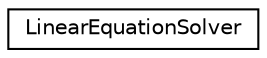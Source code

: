 digraph "Graphical Class Hierarchy"
{
  edge [fontname="Helvetica",fontsize="10",labelfontname="Helvetica",labelfontsize="10"];
  node [fontname="Helvetica",fontsize="10",shape=record];
  rankdir="LR";
  Node0 [label="LinearEquationSolver",height=0.2,width=0.4,color="black", fillcolor="white", style="filled",URL="$classLinearEquationSolver.html",tooltip="Solves Linear Equations and returns roots as Result object. "];
}
